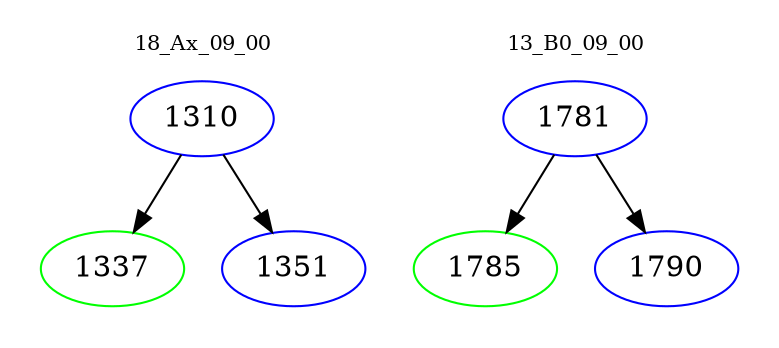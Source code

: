 digraph{
subgraph cluster_0 {
color = white
label = "18_Ax_09_00";
fontsize=10;
T0_1310 [label="1310", color="blue"]
T0_1310 -> T0_1337 [color="black"]
T0_1337 [label="1337", color="green"]
T0_1310 -> T0_1351 [color="black"]
T0_1351 [label="1351", color="blue"]
}
subgraph cluster_1 {
color = white
label = "13_B0_09_00";
fontsize=10;
T1_1781 [label="1781", color="blue"]
T1_1781 -> T1_1785 [color="black"]
T1_1785 [label="1785", color="green"]
T1_1781 -> T1_1790 [color="black"]
T1_1790 [label="1790", color="blue"]
}
}
